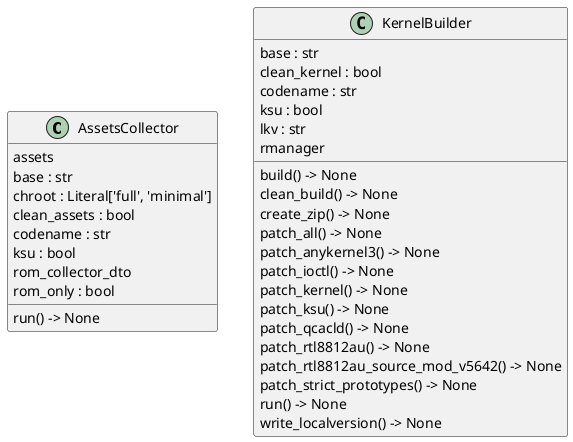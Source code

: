 @startuml classes
set namespaceSeparator none
class "AssetsCollector" as core.assets_collector.AssetsCollector {
  assets
  base : str
  chroot : Literal['full', 'minimal']
  clean_assets : bool
  codename : str
  ksu : bool
  rom_collector_dto
  rom_only : bool
  run() -> None
}
class "KernelBuilder" as core.kernel_builder.KernelBuilder {
  base : str
  clean_kernel : bool
  codename : str
  ksu : bool
  lkv : str
  rmanager
  build() -> None
  clean_build() -> None
  create_zip() -> None
  patch_all() -> None
  patch_anykernel3() -> None
  patch_ioctl() -> None
  patch_kernel() -> None
  patch_ksu() -> None
  patch_qcacld() -> None
  patch_rtl8812au() -> None
  patch_rtl8812au_source_mod_v5642() -> None
  patch_strict_prototypes() -> None
  run() -> None
  write_localversion() -> None
}
@enduml
